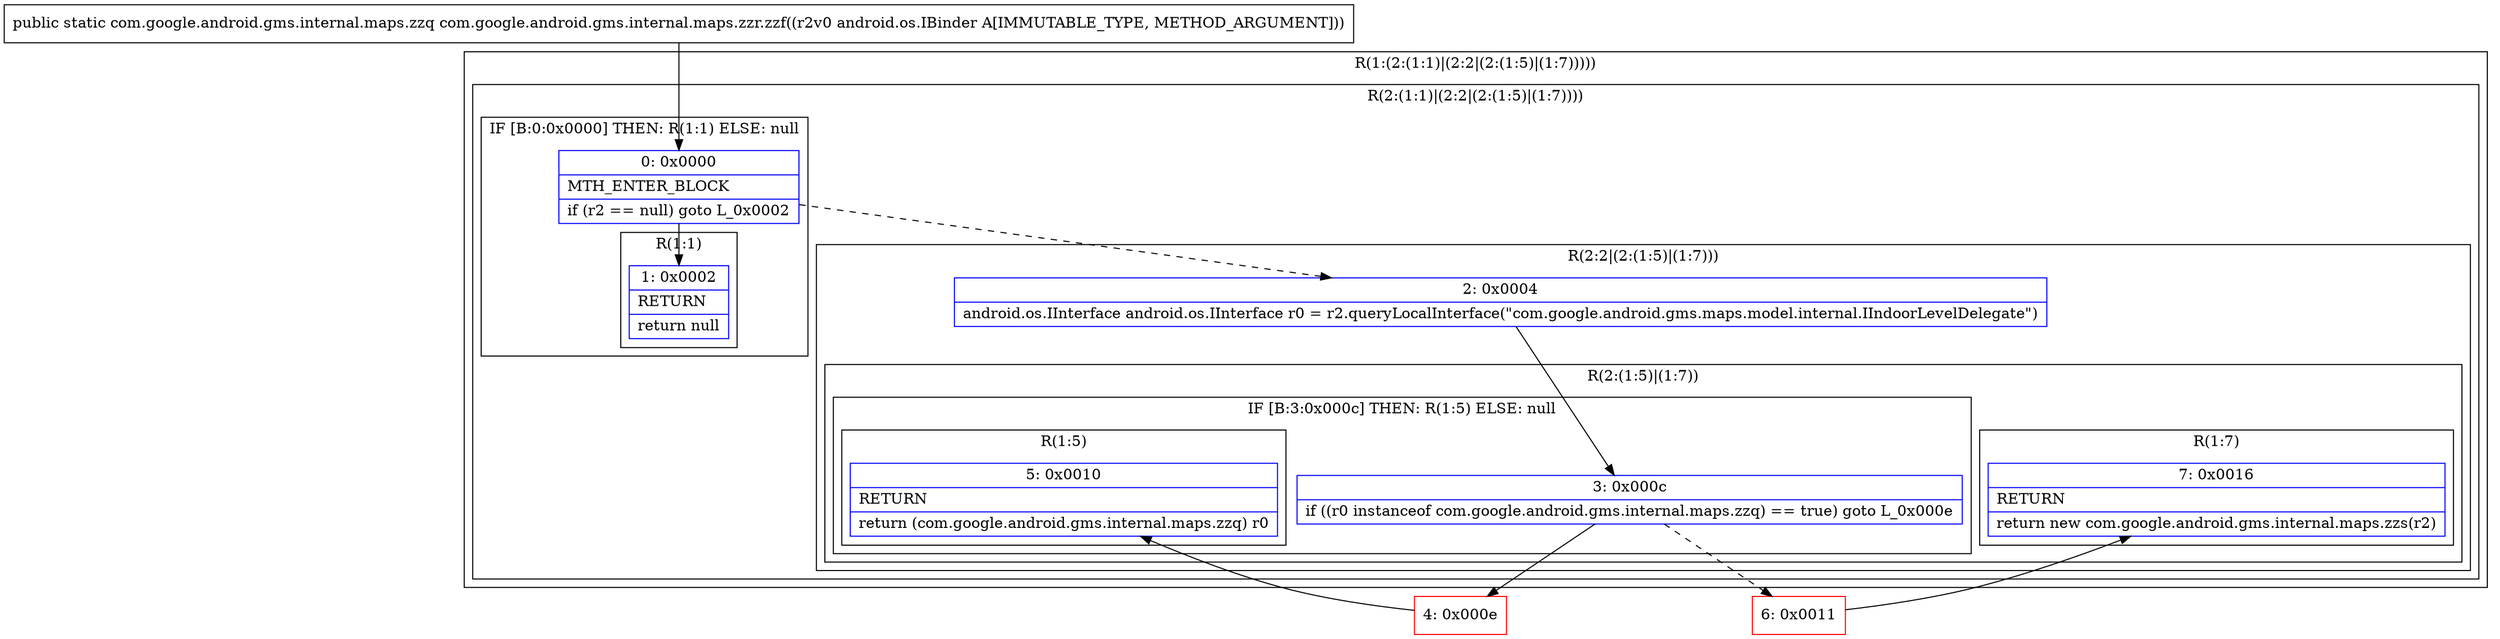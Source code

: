 digraph "CFG forcom.google.android.gms.internal.maps.zzr.zzf(Landroid\/os\/IBinder;)Lcom\/google\/android\/gms\/internal\/maps\/zzq;" {
subgraph cluster_Region_633908051 {
label = "R(1:(2:(1:1)|(2:2|(2:(1:5)|(1:7)))))";
node [shape=record,color=blue];
subgraph cluster_Region_2028941697 {
label = "R(2:(1:1)|(2:2|(2:(1:5)|(1:7))))";
node [shape=record,color=blue];
subgraph cluster_IfRegion_791157007 {
label = "IF [B:0:0x0000] THEN: R(1:1) ELSE: null";
node [shape=record,color=blue];
Node_0 [shape=record,label="{0\:\ 0x0000|MTH_ENTER_BLOCK\l|if (r2 == null) goto L_0x0002\l}"];
subgraph cluster_Region_836826558 {
label = "R(1:1)";
node [shape=record,color=blue];
Node_1 [shape=record,label="{1\:\ 0x0002|RETURN\l|return null\l}"];
}
}
subgraph cluster_Region_756944031 {
label = "R(2:2|(2:(1:5)|(1:7)))";
node [shape=record,color=blue];
Node_2 [shape=record,label="{2\:\ 0x0004|android.os.IInterface android.os.IInterface r0 = r2.queryLocalInterface(\"com.google.android.gms.maps.model.internal.IIndoorLevelDelegate\")\l}"];
subgraph cluster_Region_1368539874 {
label = "R(2:(1:5)|(1:7))";
node [shape=record,color=blue];
subgraph cluster_IfRegion_992839604 {
label = "IF [B:3:0x000c] THEN: R(1:5) ELSE: null";
node [shape=record,color=blue];
Node_3 [shape=record,label="{3\:\ 0x000c|if ((r0 instanceof com.google.android.gms.internal.maps.zzq) == true) goto L_0x000e\l}"];
subgraph cluster_Region_1365895147 {
label = "R(1:5)";
node [shape=record,color=blue];
Node_5 [shape=record,label="{5\:\ 0x0010|RETURN\l|return (com.google.android.gms.internal.maps.zzq) r0\l}"];
}
}
subgraph cluster_Region_1349522024 {
label = "R(1:7)";
node [shape=record,color=blue];
Node_7 [shape=record,label="{7\:\ 0x0016|RETURN\l|return new com.google.android.gms.internal.maps.zzs(r2)\l}"];
}
}
}
}
}
Node_4 [shape=record,color=red,label="{4\:\ 0x000e}"];
Node_6 [shape=record,color=red,label="{6\:\ 0x0011}"];
MethodNode[shape=record,label="{public static com.google.android.gms.internal.maps.zzq com.google.android.gms.internal.maps.zzr.zzf((r2v0 android.os.IBinder A[IMMUTABLE_TYPE, METHOD_ARGUMENT])) }"];
MethodNode -> Node_0;
Node_0 -> Node_1;
Node_0 -> Node_2[style=dashed];
Node_2 -> Node_3;
Node_3 -> Node_4;
Node_3 -> Node_6[style=dashed];
Node_4 -> Node_5;
Node_6 -> Node_7;
}

